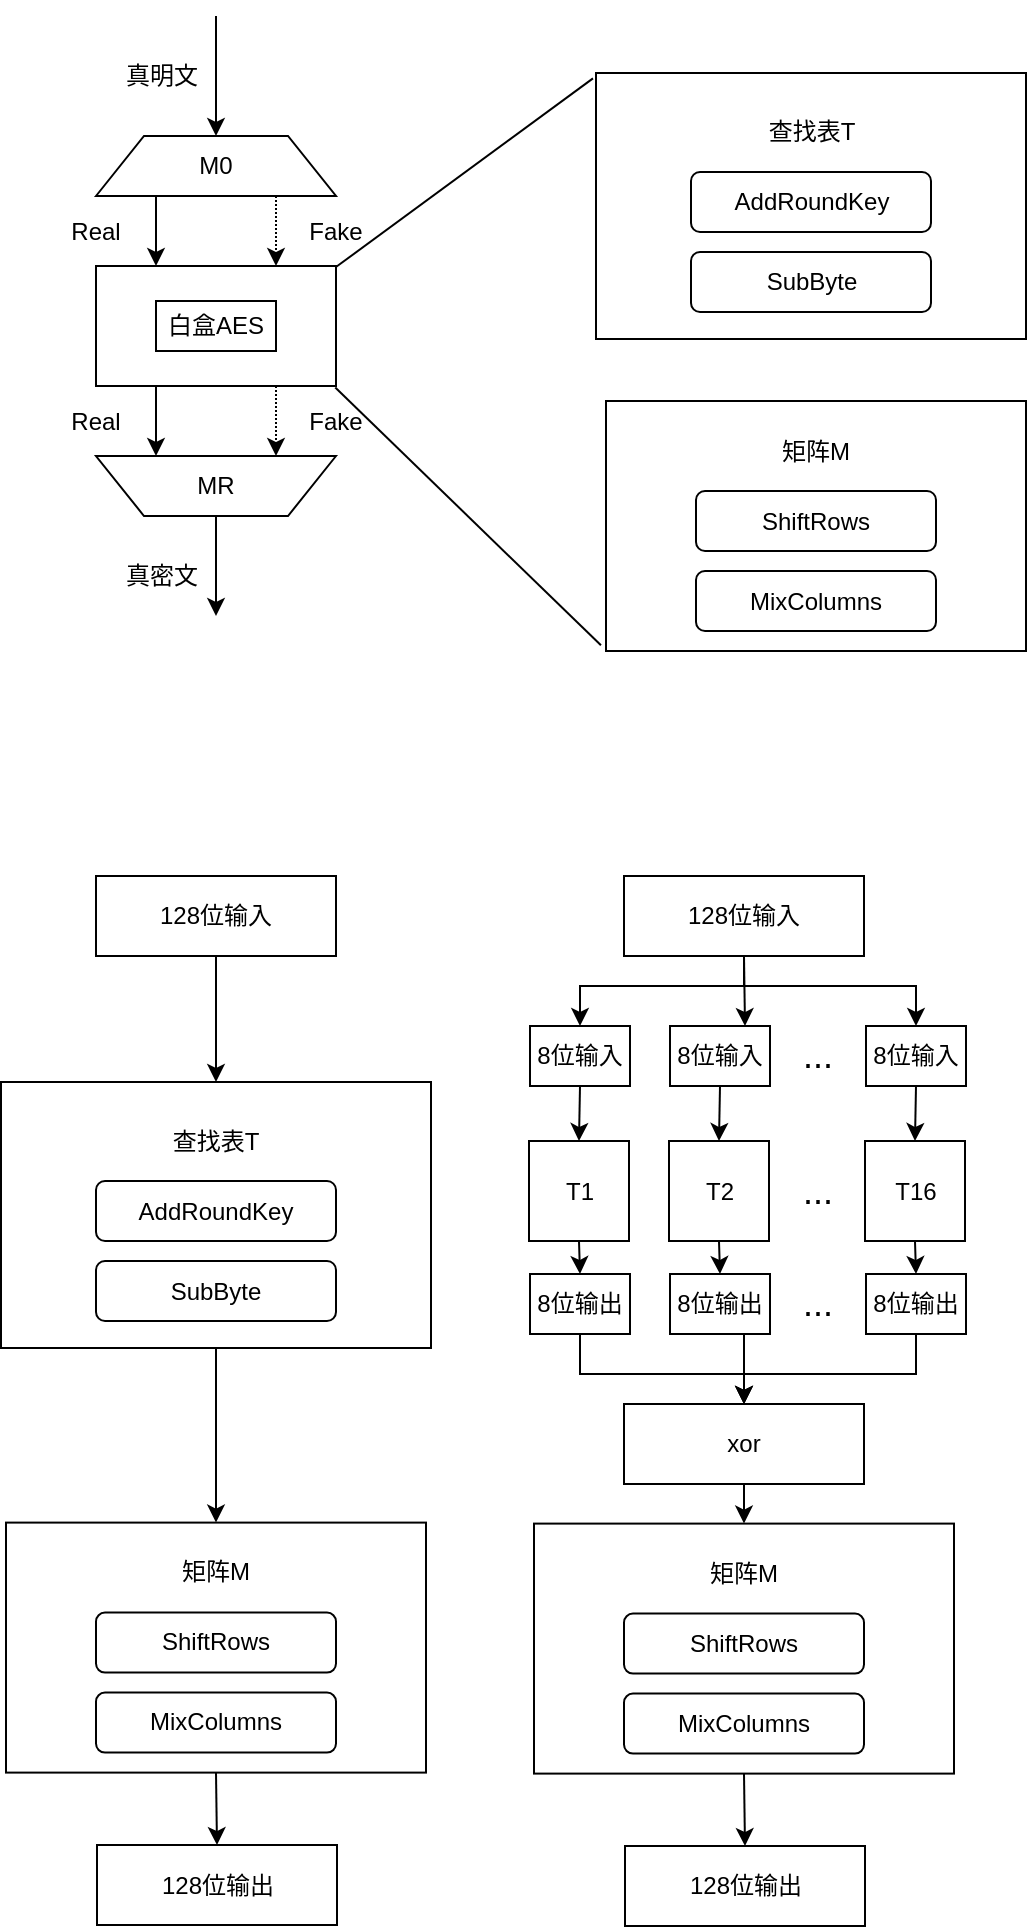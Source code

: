 <mxfile version="10.7.3" type="github"><diagram id="0dRQYv_F5uyMYDGNfTmp" name="Page-1"><mxGraphModel dx="1010" dy="620" grid="1" gridSize="10" guides="1" tooltips="1" connect="1" arrows="1" fold="1" page="1" pageScale="1" pageWidth="827" pageHeight="1169" math="0" shadow="0"><root><mxCell id="0"/><mxCell id="1" parent="0"/><mxCell id="oYDCeMC35sl-nhu6kf63-6" value="" style="rounded=0;whiteSpace=wrap;html=1;" vertex="1" parent="1"><mxGeometry x="630" y="628.5" width="215" height="133" as="geometry"/></mxCell><mxCell id="oYDCeMC35sl-nhu6kf63-4" value="" style="rounded=0;whiteSpace=wrap;html=1;" vertex="1" parent="1"><mxGeometry x="635" y="792.5" width="210" height="125" as="geometry"/></mxCell><mxCell id="oYDCeMC35sl-nhu6kf63-1" value="AddRoundKey" style="rounded=1;whiteSpace=wrap;html=1;" vertex="1" parent="1"><mxGeometry x="677.5" y="678" width="120" height="30" as="geometry"/></mxCell><mxCell id="oYDCeMC35sl-nhu6kf63-2" value="SubByte" style="rounded=1;whiteSpace=wrap;html=1;" vertex="1" parent="1"><mxGeometry x="677.5" y="718" width="120" height="30" as="geometry"/></mxCell><mxCell id="oYDCeMC35sl-nhu6kf63-5" value="查找表T" style="text;html=1;strokeColor=none;fillColor=none;align=center;verticalAlign=middle;whiteSpace=wrap;rounded=0;" vertex="1" parent="1"><mxGeometry x="707.5" y="648" width="60" height="20" as="geometry"/></mxCell><mxCell id="oYDCeMC35sl-nhu6kf63-7" value="ShiftRows" style="rounded=1;whiteSpace=wrap;html=1;" vertex="1" parent="1"><mxGeometry x="680" y="837.5" width="120" height="30" as="geometry"/></mxCell><mxCell id="oYDCeMC35sl-nhu6kf63-8" value="MixColumns" style="rounded=1;whiteSpace=wrap;html=1;" vertex="1" parent="1"><mxGeometry x="680" y="877.5" width="120" height="30" as="geometry"/></mxCell><mxCell id="oYDCeMC35sl-nhu6kf63-9" value="矩阵M" style="text;html=1;strokeColor=none;fillColor=none;align=center;verticalAlign=middle;whiteSpace=wrap;rounded=0;" vertex="1" parent="1"><mxGeometry x="710" y="807.5" width="60" height="20" as="geometry"/></mxCell><mxCell id="oYDCeMC35sl-nhu6kf63-22" style="edgeStyle=orthogonalEdgeStyle;rounded=0;orthogonalLoop=1;jettySize=auto;html=1;exitX=0.25;exitY=1;exitDx=0;exitDy=0;entryX=0.75;entryY=1;entryDx=0;entryDy=0;" edge="1" parent="1" source="oYDCeMC35sl-nhu6kf63-10" target="oYDCeMC35sl-nhu6kf63-16"><mxGeometry relative="1" as="geometry"/></mxCell><mxCell id="oYDCeMC35sl-nhu6kf63-23" style="edgeStyle=orthogonalEdgeStyle;rounded=0;orthogonalLoop=1;jettySize=auto;html=1;exitX=0.75;exitY=1;exitDx=0;exitDy=0;entryX=0.25;entryY=1;entryDx=0;entryDy=0;dashed=1;dashPattern=1 1;" edge="1" parent="1" source="oYDCeMC35sl-nhu6kf63-10" target="oYDCeMC35sl-nhu6kf63-16"><mxGeometry relative="1" as="geometry"/></mxCell><mxCell id="oYDCeMC35sl-nhu6kf63-10" value="" style="rounded=0;whiteSpace=wrap;html=1;" vertex="1" parent="1"><mxGeometry x="380" y="725" width="120" height="60" as="geometry"/></mxCell><mxCell id="oYDCeMC35sl-nhu6kf63-21" style="edgeStyle=orthogonalEdgeStyle;rounded=0;orthogonalLoop=1;jettySize=auto;html=1;exitX=0.75;exitY=1;exitDx=0;exitDy=0;entryX=0.75;entryY=0;entryDx=0;entryDy=0;dashed=1;dashPattern=1 1;" edge="1" parent="1" source="oYDCeMC35sl-nhu6kf63-15" target="oYDCeMC35sl-nhu6kf63-10"><mxGeometry relative="1" as="geometry"/></mxCell><mxCell id="oYDCeMC35sl-nhu6kf63-15" value="M0" style="shape=trapezoid;perimeter=trapezoidPerimeter;whiteSpace=wrap;html=1;" vertex="1" parent="1"><mxGeometry x="380" y="660" width="120" height="30" as="geometry"/></mxCell><mxCell id="oYDCeMC35sl-nhu6kf63-24" style="edgeStyle=orthogonalEdgeStyle;rounded=0;orthogonalLoop=1;jettySize=auto;html=1;exitX=0.5;exitY=0;exitDx=0;exitDy=0;" edge="1" parent="1" source="oYDCeMC35sl-nhu6kf63-16"><mxGeometry relative="1" as="geometry"><mxPoint x="440" y="900" as="targetPoint"/></mxGeometry></mxCell><mxCell id="oYDCeMC35sl-nhu6kf63-16" value="" style="shape=trapezoid;perimeter=trapezoidPerimeter;whiteSpace=wrap;html=1;rotation=180;" vertex="1" parent="1"><mxGeometry x="380" y="820" width="120" height="30" as="geometry"/></mxCell><mxCell id="oYDCeMC35sl-nhu6kf63-17" value="MR" style="text;html=1;strokeColor=none;fillColor=none;align=center;verticalAlign=middle;whiteSpace=wrap;rounded=0;" vertex="1" parent="1"><mxGeometry x="420" y="825" width="40" height="20" as="geometry"/></mxCell><mxCell id="oYDCeMC35sl-nhu6kf63-19" value="" style="endArrow=classic;html=1;entryX=0.5;entryY=0;entryDx=0;entryDy=0;" edge="1" parent="1" target="oYDCeMC35sl-nhu6kf63-15"><mxGeometry width="50" height="50" relative="1" as="geometry"><mxPoint x="440" y="600" as="sourcePoint"/><mxPoint x="320" y="870" as="targetPoint"/></mxGeometry></mxCell><mxCell id="oYDCeMC35sl-nhu6kf63-20" value="" style="endArrow=classic;html=1;entryX=0.25;entryY=0;entryDx=0;entryDy=0;exitX=0.25;exitY=1;exitDx=0;exitDy=0;" edge="1" parent="1" source="oYDCeMC35sl-nhu6kf63-15" target="oYDCeMC35sl-nhu6kf63-10"><mxGeometry width="50" height="50" relative="1" as="geometry"><mxPoint x="240" y="780" as="sourcePoint"/><mxPoint x="290" y="730" as="targetPoint"/></mxGeometry></mxCell><mxCell id="oYDCeMC35sl-nhu6kf63-25" value="Real" style="text;html=1;strokeColor=none;fillColor=none;align=center;verticalAlign=middle;whiteSpace=wrap;rounded=0;" vertex="1" parent="1"><mxGeometry x="360" y="697.5" width="40" height="20" as="geometry"/></mxCell><mxCell id="oYDCeMC35sl-nhu6kf63-26" value="Fake" style="text;html=1;strokeColor=none;fillColor=none;align=center;verticalAlign=middle;whiteSpace=wrap;rounded=0;" vertex="1" parent="1"><mxGeometry x="480" y="698" width="40" height="20" as="geometry"/></mxCell><mxCell id="oYDCeMC35sl-nhu6kf63-27" value="真明文" style="text;html=1;strokeColor=none;fillColor=none;align=center;verticalAlign=middle;whiteSpace=wrap;rounded=0;" vertex="1" parent="1"><mxGeometry x="393" y="620" width="40" height="20" as="geometry"/></mxCell><mxCell id="oYDCeMC35sl-nhu6kf63-29" value="白盒AES" style="rounded=0;whiteSpace=wrap;html=1;" vertex="1" parent="1"><mxGeometry x="410" y="742.5" width="60" height="25" as="geometry"/></mxCell><mxCell id="oYDCeMC35sl-nhu6kf63-30" value="Real" style="text;html=1;strokeColor=none;fillColor=none;align=center;verticalAlign=middle;whiteSpace=wrap;rounded=0;" vertex="1" parent="1"><mxGeometry x="360" y="792.5" width="40" height="20" as="geometry"/></mxCell><mxCell id="oYDCeMC35sl-nhu6kf63-31" value="Fake" style="text;html=1;strokeColor=none;fillColor=none;align=center;verticalAlign=middle;whiteSpace=wrap;rounded=0;" vertex="1" parent="1"><mxGeometry x="480" y="792.5" width="40" height="20" as="geometry"/></mxCell><mxCell id="oYDCeMC35sl-nhu6kf63-32" value="真密文" style="text;html=1;strokeColor=none;fillColor=none;align=center;verticalAlign=middle;whiteSpace=wrap;rounded=0;" vertex="1" parent="1"><mxGeometry x="393" y="870" width="40" height="20" as="geometry"/></mxCell><mxCell id="oYDCeMC35sl-nhu6kf63-34" value="" style="endArrow=none;html=1;exitX=0.997;exitY=0.013;exitDx=0;exitDy=0;exitPerimeter=0;entryX=-0.007;entryY=0.02;entryDx=0;entryDy=0;entryPerimeter=0;" edge="1" parent="1" source="oYDCeMC35sl-nhu6kf63-10" target="oYDCeMC35sl-nhu6kf63-6"><mxGeometry width="50" height="50" relative="1" as="geometry"><mxPoint x="520" y="732.5" as="sourcePoint"/><mxPoint x="627" y="588" as="targetPoint"/></mxGeometry></mxCell><mxCell id="oYDCeMC35sl-nhu6kf63-35" value="" style="endArrow=none;html=1;exitX=0.997;exitY=1.013;exitDx=0;exitDy=0;exitPerimeter=0;entryX=-0.012;entryY=0.977;entryDx=0;entryDy=0;entryPerimeter=0;" edge="1" parent="1" source="oYDCeMC35sl-nhu6kf63-10" target="oYDCeMC35sl-nhu6kf63-4"><mxGeometry width="50" height="50" relative="1" as="geometry"><mxPoint x="502" y="802.5" as="sourcePoint"/><mxPoint x="630" y="910" as="targetPoint"/></mxGeometry></mxCell><mxCell id="oYDCeMC35sl-nhu6kf63-84" style="edgeStyle=orthogonalEdgeStyle;rounded=0;orthogonalLoop=1;jettySize=auto;html=1;exitX=0.5;exitY=1;exitDx=0;exitDy=0;entryX=0.5;entryY=0;entryDx=0;entryDy=0;" edge="1" parent="1" source="oYDCeMC35sl-nhu6kf63-36" target="oYDCeMC35sl-nhu6kf63-77"><mxGeometry relative="1" as="geometry"/></mxCell><mxCell id="oYDCeMC35sl-nhu6kf63-36" value="" style="rounded=0;whiteSpace=wrap;html=1;" vertex="1" parent="1"><mxGeometry x="332.5" y="1133" width="215" height="133" as="geometry"/></mxCell><mxCell id="oYDCeMC35sl-nhu6kf63-37" value="AddRoundKey" style="rounded=1;whiteSpace=wrap;html=1;" vertex="1" parent="1"><mxGeometry x="380" y="1182.5" width="120" height="30" as="geometry"/></mxCell><mxCell id="oYDCeMC35sl-nhu6kf63-38" value="SubByte" style="rounded=1;whiteSpace=wrap;html=1;" vertex="1" parent="1"><mxGeometry x="380" y="1222.5" width="120" height="30" as="geometry"/></mxCell><mxCell id="oYDCeMC35sl-nhu6kf63-39" value="查找表T" style="text;html=1;strokeColor=none;fillColor=none;align=center;verticalAlign=middle;whiteSpace=wrap;rounded=0;" vertex="1" parent="1"><mxGeometry x="410" y="1152.5" width="60" height="20" as="geometry"/></mxCell><mxCell id="oYDCeMC35sl-nhu6kf63-67" style="edgeStyle=orthogonalEdgeStyle;rounded=0;orthogonalLoop=1;jettySize=auto;html=1;exitX=0.5;exitY=1;exitDx=0;exitDy=0;entryX=0.5;entryY=0;entryDx=0;entryDy=0;" edge="1" parent="1" source="oYDCeMC35sl-nhu6kf63-40" target="oYDCeMC35sl-nhu6kf63-63"><mxGeometry relative="1" as="geometry"/></mxCell><mxCell id="oYDCeMC35sl-nhu6kf63-40" value="T1" style="rounded=0;whiteSpace=wrap;html=1;" vertex="1" parent="1"><mxGeometry x="596.5" y="1162.5" width="50" height="50" as="geometry"/></mxCell><mxCell id="oYDCeMC35sl-nhu6kf63-68" style="edgeStyle=orthogonalEdgeStyle;rounded=0;orthogonalLoop=1;jettySize=auto;html=1;exitX=0.5;exitY=1;exitDx=0;exitDy=0;entryX=0.5;entryY=0;entryDx=0;entryDy=0;" edge="1" parent="1" source="oYDCeMC35sl-nhu6kf63-41" target="oYDCeMC35sl-nhu6kf63-64"><mxGeometry relative="1" as="geometry"/></mxCell><mxCell id="oYDCeMC35sl-nhu6kf63-41" value="T2" style="rounded=0;whiteSpace=wrap;html=1;" vertex="1" parent="1"><mxGeometry x="666.5" y="1162.5" width="50" height="50" as="geometry"/></mxCell><mxCell id="oYDCeMC35sl-nhu6kf63-69" style="edgeStyle=orthogonalEdgeStyle;rounded=0;orthogonalLoop=1;jettySize=auto;html=1;exitX=0.5;exitY=1;exitDx=0;exitDy=0;entryX=0.5;entryY=0;entryDx=0;entryDy=0;" edge="1" parent="1" source="oYDCeMC35sl-nhu6kf63-42" target="oYDCeMC35sl-nhu6kf63-65"><mxGeometry relative="1" as="geometry"/></mxCell><mxCell id="oYDCeMC35sl-nhu6kf63-42" value="T16" style="rounded=0;whiteSpace=wrap;html=1;" vertex="1" parent="1"><mxGeometry x="764.5" y="1162.5" width="50" height="50" as="geometry"/></mxCell><mxCell id="oYDCeMC35sl-nhu6kf63-43" value="&lt;font style=&quot;font-size: 18px&quot;&gt;...&lt;/font&gt;" style="text;html=1;strokeColor=none;fillColor=none;align=center;verticalAlign=middle;whiteSpace=wrap;rounded=0;" vertex="1" parent="1"><mxGeometry x="724.5" y="1177.5" width="32" height="20" as="geometry"/></mxCell><mxCell id="oYDCeMC35sl-nhu6kf63-46" style="edgeStyle=orthogonalEdgeStyle;rounded=0;orthogonalLoop=1;jettySize=auto;html=1;exitX=0.5;exitY=1;exitDx=0;exitDy=0;entryX=0.5;entryY=0;entryDx=0;entryDy=0;" edge="1" parent="1" source="oYDCeMC35sl-nhu6kf63-45" target="oYDCeMC35sl-nhu6kf63-36"><mxGeometry relative="1" as="geometry"/></mxCell><mxCell id="oYDCeMC35sl-nhu6kf63-45" value="128位输入" style="rounded=0;whiteSpace=wrap;html=1;" vertex="1" parent="1"><mxGeometry x="380" y="1030" width="120" height="40" as="geometry"/></mxCell><mxCell id="oYDCeMC35sl-nhu6kf63-56" style="edgeStyle=orthogonalEdgeStyle;rounded=0;orthogonalLoop=1;jettySize=auto;html=1;exitX=0.5;exitY=1;exitDx=0;exitDy=0;entryX=0.5;entryY=0;entryDx=0;entryDy=0;" edge="1" parent="1" source="oYDCeMC35sl-nhu6kf63-49" target="oYDCeMC35sl-nhu6kf63-51"><mxGeometry relative="1" as="geometry"><Array as="points"><mxPoint x="704" y="1085"/><mxPoint x="622" y="1085"/></Array></mxGeometry></mxCell><mxCell id="oYDCeMC35sl-nhu6kf63-58" style="edgeStyle=orthogonalEdgeStyle;rounded=0;orthogonalLoop=1;jettySize=auto;html=1;exitX=0.5;exitY=1;exitDx=0;exitDy=0;entryX=0.5;entryY=0;entryDx=0;entryDy=0;" edge="1" parent="1" source="oYDCeMC35sl-nhu6kf63-49" target="oYDCeMC35sl-nhu6kf63-53"><mxGeometry relative="1" as="geometry"><Array as="points"><mxPoint x="704" y="1085"/><mxPoint x="790" y="1085"/></Array></mxGeometry></mxCell><mxCell id="oYDCeMC35sl-nhu6kf63-59" style="edgeStyle=orthogonalEdgeStyle;rounded=0;orthogonalLoop=1;jettySize=auto;html=1;exitX=0.5;exitY=1;exitDx=0;exitDy=0;entryX=0.75;entryY=0;entryDx=0;entryDy=0;" edge="1" parent="1" source="oYDCeMC35sl-nhu6kf63-49" target="oYDCeMC35sl-nhu6kf63-52"><mxGeometry relative="1" as="geometry"/></mxCell><mxCell id="oYDCeMC35sl-nhu6kf63-49" value="128位输入" style="rounded=0;whiteSpace=wrap;html=1;" vertex="1" parent="1"><mxGeometry x="644" y="1030" width="120" height="40" as="geometry"/></mxCell><mxCell id="oYDCeMC35sl-nhu6kf63-60" style="edgeStyle=orthogonalEdgeStyle;rounded=0;orthogonalLoop=1;jettySize=auto;html=1;exitX=0.5;exitY=1;exitDx=0;exitDy=0;entryX=0.5;entryY=0;entryDx=0;entryDy=0;" edge="1" parent="1" source="oYDCeMC35sl-nhu6kf63-51" target="oYDCeMC35sl-nhu6kf63-40"><mxGeometry relative="1" as="geometry"/></mxCell><mxCell id="oYDCeMC35sl-nhu6kf63-51" value="8位输入" style="rounded=0;whiteSpace=wrap;html=1;" vertex="1" parent="1"><mxGeometry x="597" y="1105" width="50" height="30" as="geometry"/></mxCell><mxCell id="oYDCeMC35sl-nhu6kf63-61" style="edgeStyle=orthogonalEdgeStyle;rounded=0;orthogonalLoop=1;jettySize=auto;html=1;exitX=0.5;exitY=1;exitDx=0;exitDy=0;entryX=0.5;entryY=0;entryDx=0;entryDy=0;" edge="1" parent="1" source="oYDCeMC35sl-nhu6kf63-52" target="oYDCeMC35sl-nhu6kf63-41"><mxGeometry relative="1" as="geometry"/></mxCell><mxCell id="oYDCeMC35sl-nhu6kf63-52" value="8位输入" style="rounded=0;whiteSpace=wrap;html=1;" vertex="1" parent="1"><mxGeometry x="667" y="1105" width="50" height="30" as="geometry"/></mxCell><mxCell id="oYDCeMC35sl-nhu6kf63-62" style="edgeStyle=orthogonalEdgeStyle;rounded=0;orthogonalLoop=1;jettySize=auto;html=1;exitX=0.5;exitY=1;exitDx=0;exitDy=0;entryX=0.5;entryY=0;entryDx=0;entryDy=0;" edge="1" parent="1" source="oYDCeMC35sl-nhu6kf63-53" target="oYDCeMC35sl-nhu6kf63-42"><mxGeometry relative="1" as="geometry"/></mxCell><mxCell id="oYDCeMC35sl-nhu6kf63-53" value="8位输入" style="rounded=0;whiteSpace=wrap;html=1;" vertex="1" parent="1"><mxGeometry x="765" y="1105" width="50" height="30" as="geometry"/></mxCell><mxCell id="oYDCeMC35sl-nhu6kf63-54" value="&lt;font style=&quot;font-size: 18px&quot;&gt;...&lt;/font&gt;" style="text;html=1;strokeColor=none;fillColor=none;align=center;verticalAlign=middle;whiteSpace=wrap;rounded=0;" vertex="1" parent="1"><mxGeometry x="725" y="1110" width="32" height="20" as="geometry"/></mxCell><mxCell id="oYDCeMC35sl-nhu6kf63-71" style="edgeStyle=orthogonalEdgeStyle;rounded=0;orthogonalLoop=1;jettySize=auto;html=1;exitX=0.5;exitY=1;exitDx=0;exitDy=0;entryX=0.5;entryY=0;entryDx=0;entryDy=0;" edge="1" parent="1" source="oYDCeMC35sl-nhu6kf63-63" target="oYDCeMC35sl-nhu6kf63-70"><mxGeometry relative="1" as="geometry"><Array as="points"><mxPoint x="622" y="1279"/><mxPoint x="704" y="1279"/></Array></mxGeometry></mxCell><mxCell id="oYDCeMC35sl-nhu6kf63-63" value="8位输出" style="rounded=0;whiteSpace=wrap;html=1;" vertex="1" parent="1"><mxGeometry x="597" y="1229" width="50" height="30" as="geometry"/></mxCell><mxCell id="oYDCeMC35sl-nhu6kf63-74" style="edgeStyle=orthogonalEdgeStyle;rounded=0;orthogonalLoop=1;jettySize=auto;html=1;exitX=0.5;exitY=1;exitDx=0;exitDy=0;entryX=0.5;entryY=0;entryDx=0;entryDy=0;" edge="1" parent="1" source="oYDCeMC35sl-nhu6kf63-64" target="oYDCeMC35sl-nhu6kf63-70"><mxGeometry relative="1" as="geometry"/></mxCell><mxCell id="oYDCeMC35sl-nhu6kf63-64" value="8位输出" style="rounded=0;whiteSpace=wrap;html=1;" vertex="1" parent="1"><mxGeometry x="667" y="1229" width="50" height="30" as="geometry"/></mxCell><mxCell id="oYDCeMC35sl-nhu6kf63-75" style="edgeStyle=orthogonalEdgeStyle;rounded=0;orthogonalLoop=1;jettySize=auto;html=1;exitX=0.5;exitY=1;exitDx=0;exitDy=0;entryX=0.5;entryY=0;entryDx=0;entryDy=0;" edge="1" parent="1" source="oYDCeMC35sl-nhu6kf63-65" target="oYDCeMC35sl-nhu6kf63-70"><mxGeometry relative="1" as="geometry"><Array as="points"><mxPoint x="790" y="1279"/><mxPoint x="704" y="1279"/></Array></mxGeometry></mxCell><mxCell id="oYDCeMC35sl-nhu6kf63-65" value="8位输出" style="rounded=0;whiteSpace=wrap;html=1;" vertex="1" parent="1"><mxGeometry x="765" y="1229" width="50" height="30" as="geometry"/></mxCell><mxCell id="oYDCeMC35sl-nhu6kf63-66" value="&lt;font style=&quot;font-size: 18px&quot;&gt;...&lt;/font&gt;" style="text;html=1;strokeColor=none;fillColor=none;align=center;verticalAlign=middle;whiteSpace=wrap;rounded=0;" vertex="1" parent="1"><mxGeometry x="725" y="1234" width="32" height="20" as="geometry"/></mxCell><mxCell id="oYDCeMC35sl-nhu6kf63-93" style="edgeStyle=orthogonalEdgeStyle;rounded=0;orthogonalLoop=1;jettySize=auto;html=1;exitX=0.5;exitY=1;exitDx=0;exitDy=0;entryX=0.5;entryY=0;entryDx=0;entryDy=0;" edge="1" parent="1" source="oYDCeMC35sl-nhu6kf63-70" target="oYDCeMC35sl-nhu6kf63-88"><mxGeometry relative="1" as="geometry"/></mxCell><mxCell id="oYDCeMC35sl-nhu6kf63-70" value="xor" style="rounded=0;whiteSpace=wrap;html=1;" vertex="1" parent="1"><mxGeometry x="644" y="1294" width="120" height="40" as="geometry"/></mxCell><mxCell id="oYDCeMC35sl-nhu6kf63-86" style="edgeStyle=orthogonalEdgeStyle;rounded=0;orthogonalLoop=1;jettySize=auto;html=1;exitX=0.5;exitY=1;exitDx=0;exitDy=0;entryX=0.5;entryY=0;entryDx=0;entryDy=0;" edge="1" parent="1" source="oYDCeMC35sl-nhu6kf63-77" target="oYDCeMC35sl-nhu6kf63-85"><mxGeometry relative="1" as="geometry"/></mxCell><mxCell id="oYDCeMC35sl-nhu6kf63-77" value="" style="rounded=0;whiteSpace=wrap;html=1;" vertex="1" parent="1"><mxGeometry x="335" y="1353.3" width="210" height="125" as="geometry"/></mxCell><mxCell id="oYDCeMC35sl-nhu6kf63-78" value="ShiftRows" style="rounded=1;whiteSpace=wrap;html=1;" vertex="1" parent="1"><mxGeometry x="380" y="1398.3" width="120" height="30" as="geometry"/></mxCell><mxCell id="oYDCeMC35sl-nhu6kf63-79" value="MixColumns" style="rounded=1;whiteSpace=wrap;html=1;" vertex="1" parent="1"><mxGeometry x="380" y="1438.3" width="120" height="30" as="geometry"/></mxCell><mxCell id="oYDCeMC35sl-nhu6kf63-80" value="矩阵M" style="text;html=1;strokeColor=none;fillColor=none;align=center;verticalAlign=middle;whiteSpace=wrap;rounded=0;" vertex="1" parent="1"><mxGeometry x="410" y="1368.3" width="60" height="20" as="geometry"/></mxCell><mxCell id="oYDCeMC35sl-nhu6kf63-85" value="128位输出" style="rounded=0;whiteSpace=wrap;html=1;" vertex="1" parent="1"><mxGeometry x="380.5" y="1514.5" width="120" height="40" as="geometry"/></mxCell><mxCell id="oYDCeMC35sl-nhu6kf63-87" style="edgeStyle=orthogonalEdgeStyle;rounded=0;orthogonalLoop=1;jettySize=auto;html=1;exitX=0.5;exitY=1;exitDx=0;exitDy=0;entryX=0.5;entryY=0;entryDx=0;entryDy=0;" edge="1" parent="1" source="oYDCeMC35sl-nhu6kf63-88" target="oYDCeMC35sl-nhu6kf63-92"><mxGeometry relative="1" as="geometry"/></mxCell><mxCell id="oYDCeMC35sl-nhu6kf63-88" value="" style="rounded=0;whiteSpace=wrap;html=1;" vertex="1" parent="1"><mxGeometry x="599" y="1353.8" width="210" height="125" as="geometry"/></mxCell><mxCell id="oYDCeMC35sl-nhu6kf63-89" value="ShiftRows" style="rounded=1;whiteSpace=wrap;html=1;" vertex="1" parent="1"><mxGeometry x="644" y="1398.8" width="120" height="30" as="geometry"/></mxCell><mxCell id="oYDCeMC35sl-nhu6kf63-90" value="MixColumns" style="rounded=1;whiteSpace=wrap;html=1;" vertex="1" parent="1"><mxGeometry x="644" y="1438.8" width="120" height="30" as="geometry"/></mxCell><mxCell id="oYDCeMC35sl-nhu6kf63-91" value="矩阵M" style="text;html=1;strokeColor=none;fillColor=none;align=center;verticalAlign=middle;whiteSpace=wrap;rounded=0;" vertex="1" parent="1"><mxGeometry x="674" y="1368.8" width="60" height="20" as="geometry"/></mxCell><mxCell id="oYDCeMC35sl-nhu6kf63-92" value="128位输出" style="rounded=0;whiteSpace=wrap;html=1;" vertex="1" parent="1"><mxGeometry x="644.5" y="1515" width="120" height="40" as="geometry"/></mxCell></root></mxGraphModel></diagram></mxfile>